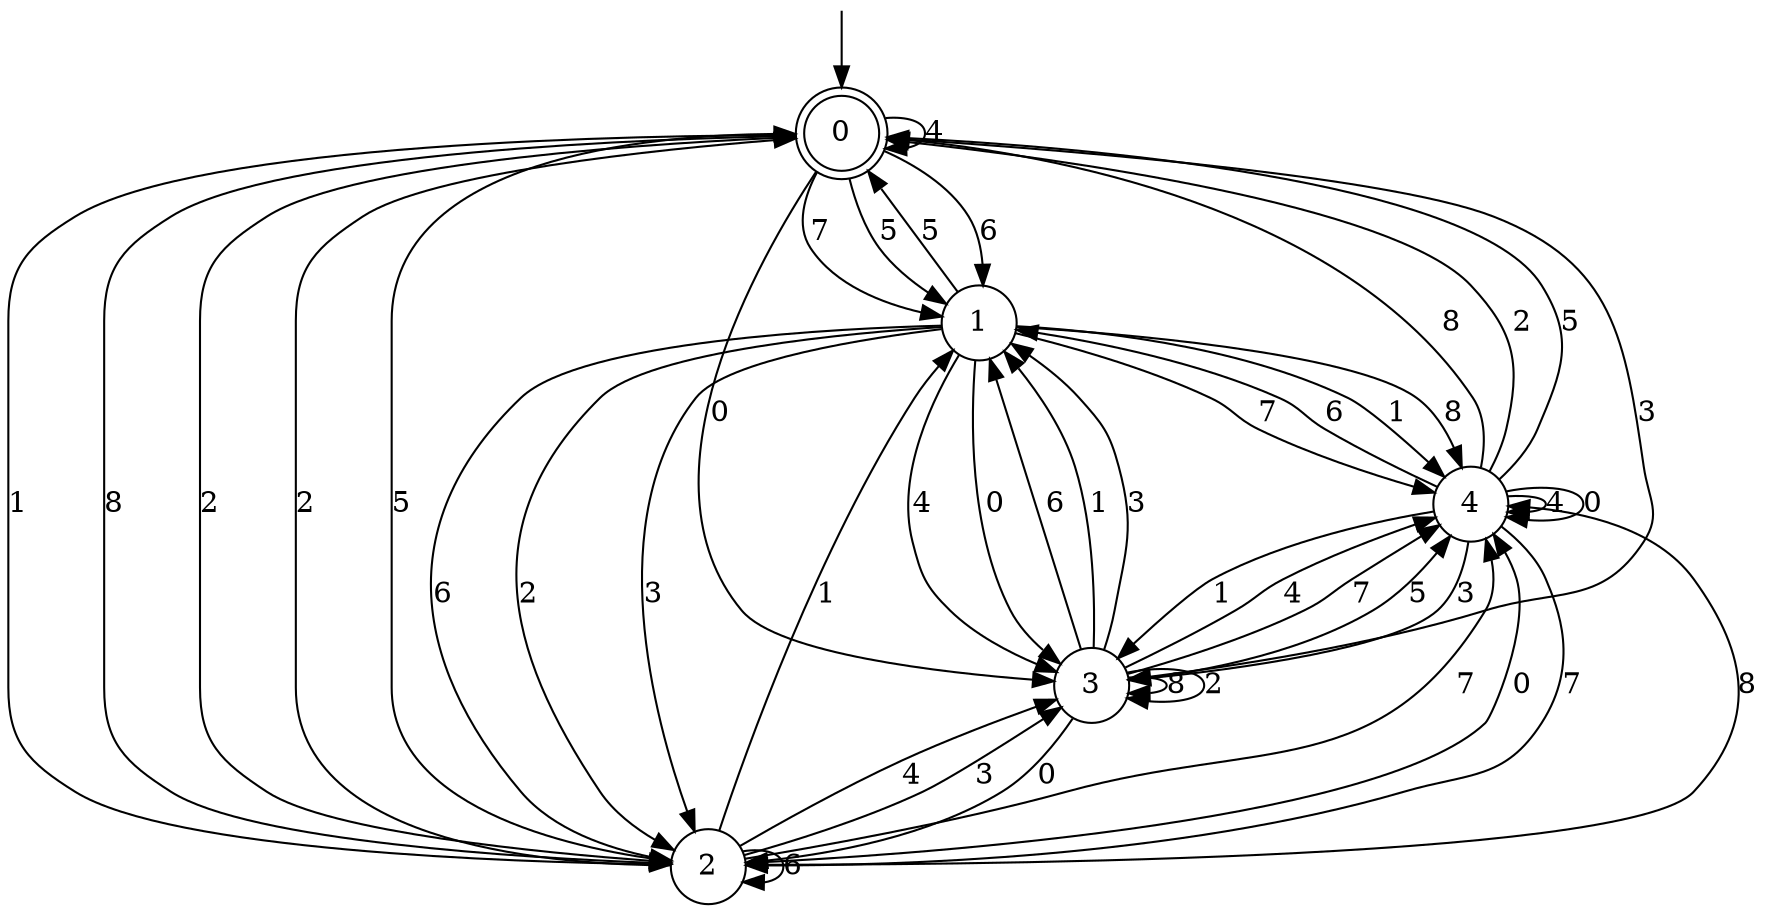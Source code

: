 digraph g {

	s0 [shape="doublecircle" label="0"];
	s1 [shape="circle" label="1"];
	s2 [shape="circle" label="2"];
	s3 [shape="circle" label="3"];
	s4 [shape="circle" label="4"];
	s0 -> s1 [label="6"];
	s0 -> s2 [label="1"];
	s0 -> s0 [label="4"];
	s0 -> s2 [label="8"];
	s0 -> s1 [label="7"];
	s0 -> s2 [label="2"];
	s0 -> s3 [label="3"];
	s0 -> s3 [label="0"];
	s0 -> s1 [label="5"];
	s1 -> s2 [label="6"];
	s1 -> s4 [label="1"];
	s1 -> s3 [label="4"];
	s1 -> s4 [label="8"];
	s1 -> s4 [label="7"];
	s1 -> s2 [label="2"];
	s1 -> s2 [label="3"];
	s1 -> s3 [label="0"];
	s1 -> s0 [label="5"];
	s2 -> s2 [label="6"];
	s2 -> s1 [label="1"];
	s2 -> s3 [label="4"];
	s2 -> s4 [label="8"];
	s2 -> s4 [label="7"];
	s2 -> s0 [label="2"];
	s2 -> s3 [label="3"];
	s2 -> s4 [label="0"];
	s2 -> s0 [label="5"];
	s3 -> s1 [label="6"];
	s3 -> s1 [label="1"];
	s3 -> s4 [label="4"];
	s3 -> s3 [label="8"];
	s3 -> s4 [label="7"];
	s3 -> s3 [label="2"];
	s3 -> s1 [label="3"];
	s3 -> s2 [label="0"];
	s3 -> s4 [label="5"];
	s4 -> s1 [label="6"];
	s4 -> s3 [label="1"];
	s4 -> s4 [label="4"];
	s4 -> s0 [label="8"];
	s4 -> s2 [label="7"];
	s4 -> s0 [label="2"];
	s4 -> s3 [label="3"];
	s4 -> s4 [label="0"];
	s4 -> s0 [label="5"];

__start0 [label="" shape="none" width="0" height="0"];
__start0 -> s0;

}
